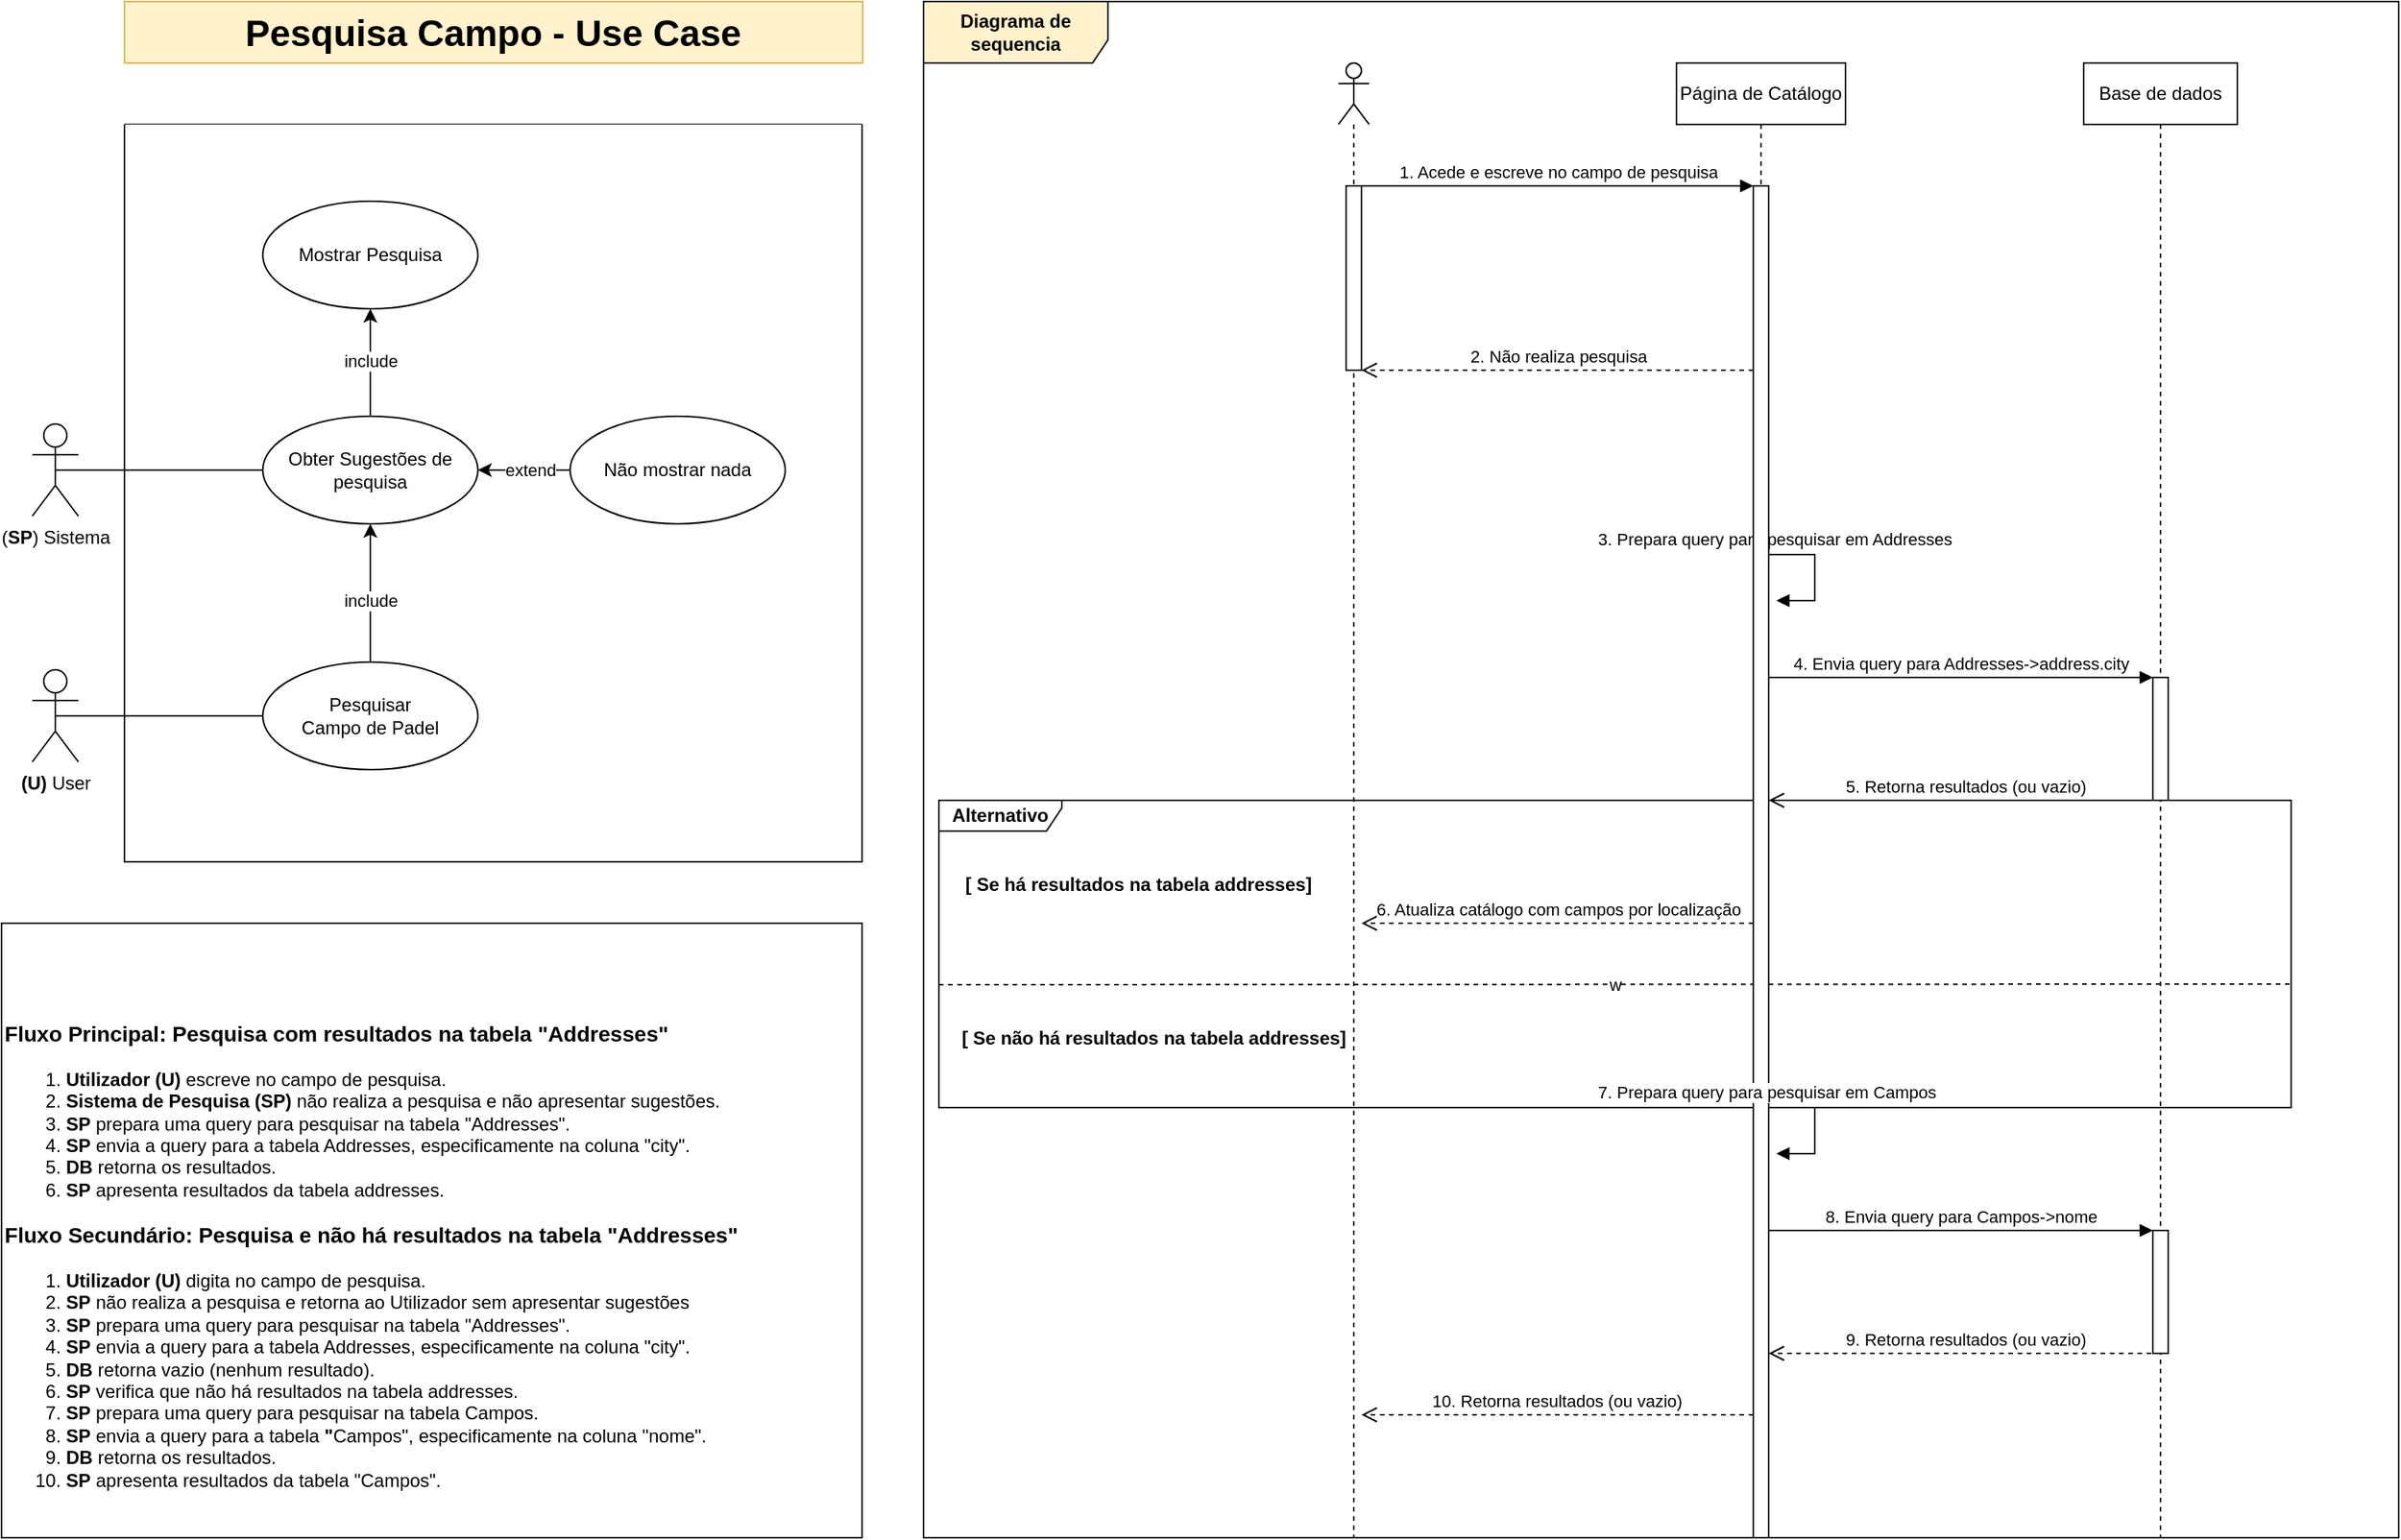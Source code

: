 <mxfile version="24.8.4">
  <diagram name="Page-1" id="UJWXzUGF7BPBQ5PaJ_mi">
    <mxGraphModel dx="2745" dy="1452" grid="1" gridSize="10" guides="1" tooltips="1" connect="1" arrows="1" fold="1" page="1" pageScale="1" pageWidth="850" pageHeight="1100" math="0" shadow="0">
      <root>
        <mxCell id="0" />
        <mxCell id="1" parent="0" />
        <mxCell id="5Z3_2alg70xuiNiv1gRH-1" value="w" style="endArrow=none;dashed=1;html=1;rounded=0;entryX=1.001;entryY=0.598;entryDx=0;entryDy=0;entryPerimeter=0;" edge="1" parent="1" target="5Z3_2alg70xuiNiv1gRH-2">
          <mxGeometry width="50" height="50" relative="1" as="geometry">
            <mxPoint x="670" y="690" as="sourcePoint" />
            <mxPoint x="1540" y="690" as="targetPoint" />
          </mxGeometry>
        </mxCell>
        <mxCell id="5Z3_2alg70xuiNiv1gRH-2" value="&lt;b&gt;Alternativo&lt;/b&gt;" style="shape=umlFrame;whiteSpace=wrap;html=1;pointerEvents=0;width=80;height=20;" vertex="1" parent="1">
          <mxGeometry x="670" y="570" width="880" height="200" as="geometry" />
        </mxCell>
        <mxCell id="5Z3_2alg70xuiNiv1gRH-3" value="" style="shape=umlLifeline;perimeter=lifelinePerimeter;whiteSpace=wrap;html=1;container=1;dropTarget=0;collapsible=0;recursiveResize=0;outlineConnect=0;portConstraint=eastwest;newEdgeStyle={&quot;curved&quot;:0,&quot;rounded&quot;:0};participant=umlActor;" vertex="1" parent="1">
          <mxGeometry x="930" y="90" width="20" height="960" as="geometry" />
        </mxCell>
        <mxCell id="5Z3_2alg70xuiNiv1gRH-4" value="" style="html=1;points=[[0,0,0,0,5],[0,1,0,0,-5],[1,0,0,0,5],[1,1,0,0,-5]];perimeter=orthogonalPerimeter;outlineConnect=0;targetShapes=umlLifeline;portConstraint=eastwest;newEdgeStyle={&quot;curved&quot;:0,&quot;rounded&quot;:0};" vertex="1" parent="5Z3_2alg70xuiNiv1gRH-3">
          <mxGeometry x="5" y="80" width="10" height="120" as="geometry" />
        </mxCell>
        <mxCell id="5Z3_2alg70xuiNiv1gRH-5" value="1. Acede e escreve no campo de pesquisa" style="html=1;verticalAlign=bottom;endArrow=block;curved=0;rounded=0;" edge="1" parent="1" target="5Z3_2alg70xuiNiv1gRH-9">
          <mxGeometry relative="1" as="geometry">
            <mxPoint x="945" y="170" as="sourcePoint" />
            <mxPoint x="1195" y="170" as="targetPoint" />
            <mxPoint as="offset" />
          </mxGeometry>
        </mxCell>
        <mxCell id="5Z3_2alg70xuiNiv1gRH-6" value="2. Não realiza pesquisa" style="html=1;verticalAlign=bottom;endArrow=open;dashed=1;endSize=8;curved=0;rounded=0;" edge="1" parent="1" source="5Z3_2alg70xuiNiv1gRH-9">
          <mxGeometry relative="1" as="geometry">
            <mxPoint x="945" y="290" as="targetPoint" />
            <mxPoint x="1195" y="290" as="sourcePoint" />
            <mxPoint as="offset" />
          </mxGeometry>
        </mxCell>
        <mxCell id="5Z3_2alg70xuiNiv1gRH-7" value="Página de Catálogo" style="shape=umlLifeline;perimeter=lifelinePerimeter;whiteSpace=wrap;html=1;container=1;dropTarget=0;collapsible=0;recursiveResize=0;outlineConnect=0;portConstraint=eastwest;newEdgeStyle={&quot;curved&quot;:0,&quot;rounded&quot;:0};" vertex="1" parent="1">
          <mxGeometry x="1150" y="90" width="110" height="960" as="geometry" />
        </mxCell>
        <mxCell id="5Z3_2alg70xuiNiv1gRH-8" value="3. Prepara query para pesquisar em Addresses" style="html=1;align=left;spacingLeft=2;endArrow=block;rounded=0;edgeStyle=orthogonalEdgeStyle;curved=0;rounded=0;" edge="1" parent="5Z3_2alg70xuiNiv1gRH-7">
          <mxGeometry x="-1" y="115" relative="1" as="geometry">
            <mxPoint x="60" y="320" as="sourcePoint" />
            <Array as="points">
              <mxPoint x="90" y="350" />
            </Array>
            <mxPoint x="65" y="350" as="targetPoint" />
            <mxPoint x="-115" y="105" as="offset" />
          </mxGeometry>
        </mxCell>
        <mxCell id="5Z3_2alg70xuiNiv1gRH-9" value="" style="html=1;points=[[0,0,0,0,5],[0,1,0,0,-5],[1,0,0,0,5],[1,1,0,0,-5]];perimeter=orthogonalPerimeter;outlineConnect=0;targetShapes=umlLifeline;portConstraint=eastwest;newEdgeStyle={&quot;curved&quot;:0,&quot;rounded&quot;:0};" vertex="1" parent="5Z3_2alg70xuiNiv1gRH-7">
          <mxGeometry x="50" y="80" width="10" height="880" as="geometry" />
        </mxCell>
        <mxCell id="5Z3_2alg70xuiNiv1gRH-10" value="4. Envia query para Addresses-&amp;gt;address.city" style="html=1;verticalAlign=bottom;endArrow=block;curved=0;rounded=0;" edge="1" parent="1" target="5Z3_2alg70xuiNiv1gRH-13">
          <mxGeometry relative="1" as="geometry">
            <mxPoint x="1210" y="490" as="sourcePoint" />
            <mxPoint x="1465" y="490" as="targetPoint" />
            <mxPoint as="offset" />
          </mxGeometry>
        </mxCell>
        <mxCell id="5Z3_2alg70xuiNiv1gRH-11" value="5. Retorna resultados (ou vazio)" style="html=1;verticalAlign=bottom;endArrow=open;dashed=1;endSize=8;curved=0;rounded=0;" edge="1" parent="1">
          <mxGeometry relative="1" as="geometry">
            <mxPoint x="1210" y="570" as="targetPoint" />
            <mxPoint x="1465" y="570" as="sourcePoint" />
            <mxPoint as="offset" />
          </mxGeometry>
        </mxCell>
        <mxCell id="5Z3_2alg70xuiNiv1gRH-12" value="Base de dados" style="shape=umlLifeline;perimeter=lifelinePerimeter;whiteSpace=wrap;html=1;container=1;dropTarget=0;collapsible=0;recursiveResize=0;outlineConnect=0;portConstraint=eastwest;newEdgeStyle={&quot;curved&quot;:0,&quot;rounded&quot;:0};" vertex="1" parent="1">
          <mxGeometry x="1415" y="90" width="100" height="960" as="geometry" />
        </mxCell>
        <mxCell id="5Z3_2alg70xuiNiv1gRH-13" value="" style="html=1;points=[[0,0,0,0,5],[0,1,0,0,-5],[1,0,0,0,5],[1,1,0,0,-5]];perimeter=orthogonalPerimeter;outlineConnect=0;targetShapes=umlLifeline;portConstraint=eastwest;newEdgeStyle={&quot;curved&quot;:0,&quot;rounded&quot;:0};" vertex="1" parent="5Z3_2alg70xuiNiv1gRH-12">
          <mxGeometry x="45" y="400" width="10" height="80" as="geometry" />
        </mxCell>
        <mxCell id="5Z3_2alg70xuiNiv1gRH-14" value="" style="html=1;points=[[0,0,0,0,5],[0,1,0,0,-5],[1,0,0,0,5],[1,1,0,0,-5]];perimeter=orthogonalPerimeter;outlineConnect=0;targetShapes=umlLifeline;portConstraint=eastwest;newEdgeStyle={&quot;curved&quot;:0,&quot;rounded&quot;:0};" vertex="1" parent="5Z3_2alg70xuiNiv1gRH-12">
          <mxGeometry x="45" y="760" width="10" height="80" as="geometry" />
        </mxCell>
        <mxCell id="5Z3_2alg70xuiNiv1gRH-15" value="&lt;h3 style=&quot;&quot;&gt;&lt;br&gt;&lt;/h3&gt;&lt;h3 style=&quot;&quot;&gt;Fluxo Principal: Pesquisa com resultados na tabela &quot;Addresses&quot;&lt;/h3&gt;&lt;ol&gt;&lt;li style=&quot;&quot;&gt;&lt;strong&gt;Utilizador (U)&lt;/strong&gt;&amp;nbsp;escreve no campo de pesquisa.&lt;/li&gt;&lt;li&gt;&lt;strong&gt;Sistema de Pesquisa (SP)&lt;/strong&gt;&amp;nbsp;não realiza a pesquisa e não apresentar sugestões.&lt;/li&gt;&lt;li&gt;&lt;strong&gt;SP&lt;/strong&gt; prepara uma query para pesquisar na tabela &quot;Addresses&quot;.&lt;/li&gt;&lt;li&gt;&lt;strong&gt;SP&lt;/strong&gt; envia a query para a tabela Addresses, especificamente na coluna &quot;city&quot;.&lt;/li&gt;&lt;li&gt;&lt;strong&gt;DB&lt;/strong&gt;&amp;nbsp;retorna os resultados.&lt;/li&gt;&lt;li&gt;&lt;strong&gt;SP&lt;/strong&gt;&amp;nbsp;apresenta resultados da tabela addresses.&lt;/li&gt;&lt;/ol&gt;&lt;h3 style=&quot;&quot;&gt;Fluxo Secundário: Pesquisa e não há resultados na tabela &quot;Addresses&quot;&lt;/h3&gt;&lt;ol&gt;&lt;li&gt;&lt;strong&gt;Utilizador (U)&lt;/strong&gt; digita no campo de pesquisa.&lt;/li&gt;&lt;li&gt;&lt;strong&gt;SP&lt;/strong&gt;&amp;nbsp;não realiza a pesquisa e retorna ao&amp;nbsp;Utilizador&amp;nbsp;sem apresentar sugestões&lt;/li&gt;&lt;li&gt;&lt;strong style=&quot;background-color: initial;&quot;&gt;SP&lt;/strong&gt;&lt;span style=&quot;background-color: initial;&quot;&gt; prepara uma query para pesquisar na tabela&lt;/span&gt;&amp;nbsp;&quot;Addresses&quot;.&lt;/li&gt;&lt;li&gt;&lt;strong&gt;SP&lt;/strong&gt; envia a query para a tabela Addresses, especificamente na coluna &quot;city&quot;.&lt;/li&gt;&lt;li&gt;&lt;strong&gt;DB&lt;/strong&gt;&amp;nbsp;retorna vazio (nenhum resultado).&lt;/li&gt;&lt;li&gt;&lt;strong&gt;SP&lt;/strong&gt; verifica que não há resultados na tabela addresses.&lt;/li&gt;&lt;li&gt;&lt;strong&gt;SP&lt;/strong&gt; prepara uma query para pesquisar na tabela Campos.&lt;/li&gt;&lt;li&gt;&lt;strong&gt;SP&lt;/strong&gt; envia a query para a tabela &lt;b&gt;&quot;&lt;/b&gt;Campos&quot;, especificamente na coluna &quot;nome&quot;.&lt;/li&gt;&lt;li&gt;&lt;strong&gt;DB&lt;/strong&gt;&amp;nbsp;retorna os resultados.&lt;/li&gt;&lt;li&gt;&lt;strong&gt;SP&lt;/strong&gt; apresenta resultados da tabela &quot;Campos&quot;.&lt;/li&gt;&lt;/ol&gt;" style="text;html=1;align=left;verticalAlign=middle;whiteSpace=wrap;rounded=0;fillColor=default;strokeColor=default;" vertex="1" parent="1">
          <mxGeometry x="60" y="650" width="560" height="400" as="geometry" />
        </mxCell>
        <mxCell id="5Z3_2alg70xuiNiv1gRH-16" value="[ Se há resultados na tabela addresses]" style="text;html=1;align=center;verticalAlign=middle;whiteSpace=wrap;rounded=0;fontStyle=1" vertex="1" parent="1">
          <mxGeometry x="680" y="610" width="240" height="30" as="geometry" />
        </mxCell>
        <mxCell id="5Z3_2alg70xuiNiv1gRH-17" value="6. Atualiza catálogo com campos por localização" style="html=1;verticalAlign=bottom;endArrow=open;dashed=1;endSize=8;curved=0;rounded=0;" edge="1" parent="1">
          <mxGeometry x="-0.001" relative="1" as="geometry">
            <mxPoint x="945" y="650" as="targetPoint" />
            <mxPoint x="1200" y="650" as="sourcePoint" />
            <mxPoint as="offset" />
          </mxGeometry>
        </mxCell>
        <mxCell id="5Z3_2alg70xuiNiv1gRH-18" value="[ Se &lt;span&gt;não&lt;/span&gt; há resultados na tabela addresses]" style="text;html=1;align=center;verticalAlign=middle;whiteSpace=wrap;rounded=0;fontStyle=1" vertex="1" parent="1">
          <mxGeometry x="680" y="710" width="260" height="30" as="geometry" />
        </mxCell>
        <mxCell id="5Z3_2alg70xuiNiv1gRH-19" value="7. Prepara query para pesquisar em Campos" style="html=1;align=left;spacingLeft=2;endArrow=block;rounded=0;edgeStyle=orthogonalEdgeStyle;curved=0;rounded=0;" edge="1" parent="1">
          <mxGeometry x="-1" y="115" relative="1" as="geometry">
            <mxPoint x="1210" y="770" as="sourcePoint" />
            <Array as="points">
              <mxPoint x="1240" y="800" />
            </Array>
            <mxPoint x="1215" y="800" as="targetPoint" />
            <mxPoint x="-115" y="105" as="offset" />
          </mxGeometry>
        </mxCell>
        <mxCell id="5Z3_2alg70xuiNiv1gRH-20" value="8. Envia query para Campos-&amp;gt;nome" style="html=1;verticalAlign=bottom;endArrow=block;curved=0;rounded=0;" edge="1" parent="1" target="5Z3_2alg70xuiNiv1gRH-14">
          <mxGeometry relative="1" as="geometry">
            <mxPoint x="1210" y="850" as="sourcePoint" />
            <mxPoint x="1460" y="850" as="targetPoint" />
            <mxPoint as="offset" />
          </mxGeometry>
        </mxCell>
        <mxCell id="5Z3_2alg70xuiNiv1gRH-21" value="9. Retorna resultados (ou vazio)" style="html=1;verticalAlign=bottom;endArrow=open;dashed=1;endSize=8;curved=0;rounded=0;" edge="1" parent="1">
          <mxGeometry relative="1" as="geometry">
            <mxPoint x="1210" y="930" as="targetPoint" />
            <mxPoint x="1465" y="930" as="sourcePoint" />
            <mxPoint as="offset" />
          </mxGeometry>
        </mxCell>
        <mxCell id="5Z3_2alg70xuiNiv1gRH-22" value="10. Retorna resultados (ou vazio)" style="html=1;verticalAlign=bottom;endArrow=open;dashed=1;endSize=8;curved=0;rounded=0;" edge="1" parent="1">
          <mxGeometry x="0.002" relative="1" as="geometry">
            <mxPoint x="945" y="970" as="targetPoint" />
            <mxPoint x="1200" y="970" as="sourcePoint" />
            <mxPoint as="offset" />
          </mxGeometry>
        </mxCell>
        <mxCell id="5Z3_2alg70xuiNiv1gRH-23" value="&lt;span&gt;Diagrama de sequencia&lt;/span&gt;" style="shape=umlFrame;whiteSpace=wrap;html=1;pointerEvents=0;width=120;height=40;fillColor=#fff2cc;strokeColor=#000000;fontStyle=1" vertex="1" parent="1">
          <mxGeometry x="660" y="50" width="960" height="1000" as="geometry" />
        </mxCell>
        <mxCell id="5Z3_2alg70xuiNiv1gRH-24" value="&lt;b&gt;(U) &lt;/b&gt;User" style="shape=umlActor;verticalLabelPosition=bottom;verticalAlign=top;html=1;" vertex="1" parent="1">
          <mxGeometry x="80" y="485" width="30" height="60" as="geometry" />
        </mxCell>
        <mxCell id="5Z3_2alg70xuiNiv1gRH-25" value="(&lt;b&gt;SP&lt;/b&gt;) Sistema" style="shape=umlActor;verticalLabelPosition=bottom;verticalAlign=top;html=1;" vertex="1" parent="1">
          <mxGeometry x="80" y="325" width="30" height="60" as="geometry" />
        </mxCell>
        <mxCell id="5Z3_2alg70xuiNiv1gRH-26" value="&lt;b style=&quot;&quot;&gt;&lt;font style=&quot;font-size: 24px;&quot;&gt;Pesquisa Campo - Use Case&lt;/font&gt;&lt;/b&gt;" style="text;html=1;whiteSpace=wrap;overflow=hidden;rounded=0;align=center;fillColor=#fff2cc;strokeColor=#d6b656;" vertex="1" parent="1">
          <mxGeometry x="140" y="50" width="480.42" height="40" as="geometry" />
        </mxCell>
        <mxCell id="5Z3_2alg70xuiNiv1gRH-27" value="" style="swimlane;startSize=0;swimlaneFillColor=default;" vertex="1" parent="1">
          <mxGeometry x="140" y="130" width="480" height="480" as="geometry" />
        </mxCell>
        <mxCell id="5Z3_2alg70xuiNiv1gRH-28" value="Não mostrar nada" style="ellipse;whiteSpace=wrap;html=1;strokeColor=default;" vertex="1" parent="5Z3_2alg70xuiNiv1gRH-27">
          <mxGeometry x="290" y="190" width="140" height="70" as="geometry" />
        </mxCell>
        <mxCell id="5Z3_2alg70xuiNiv1gRH-29" value="Obter Sugestões de pesquisa" style="ellipse;whiteSpace=wrap;html=1;strokeColor=default;" vertex="1" parent="5Z3_2alg70xuiNiv1gRH-27">
          <mxGeometry x="90" y="190" width="140" height="70" as="geometry" />
        </mxCell>
        <mxCell id="5Z3_2alg70xuiNiv1gRH-30" value="Mostrar Pesquisa" style="ellipse;whiteSpace=wrap;html=1;" vertex="1" parent="5Z3_2alg70xuiNiv1gRH-27">
          <mxGeometry x="90" y="50" width="140" height="70" as="geometry" />
        </mxCell>
        <mxCell id="5Z3_2alg70xuiNiv1gRH-31" value="" style="edgeStyle=orthogonalEdgeStyle;rounded=0;orthogonalLoop=1;jettySize=auto;html=1;" edge="1" parent="5Z3_2alg70xuiNiv1gRH-27" source="5Z3_2alg70xuiNiv1gRH-29" target="5Z3_2alg70xuiNiv1gRH-30">
          <mxGeometry relative="1" as="geometry" />
        </mxCell>
        <mxCell id="5Z3_2alg70xuiNiv1gRH-32" value="include" style="edgeLabel;html=1;align=center;verticalAlign=middle;resizable=0;points=[];" connectable="0" vertex="1" parent="5Z3_2alg70xuiNiv1gRH-31">
          <mxGeometry x="0.03" relative="1" as="geometry">
            <mxPoint as="offset" />
          </mxGeometry>
        </mxCell>
        <mxCell id="5Z3_2alg70xuiNiv1gRH-33" value="Pesquisar &lt;br&gt;Campo de Padel" style="ellipse;whiteSpace=wrap;html=1;" vertex="1" parent="5Z3_2alg70xuiNiv1gRH-27">
          <mxGeometry x="90" y="350" width="140" height="70" as="geometry" />
        </mxCell>
        <mxCell id="5Z3_2alg70xuiNiv1gRH-34" value="" style="edgeStyle=orthogonalEdgeStyle;rounded=0;orthogonalLoop=1;jettySize=auto;html=1;" edge="1" parent="5Z3_2alg70xuiNiv1gRH-27" source="5Z3_2alg70xuiNiv1gRH-33" target="5Z3_2alg70xuiNiv1gRH-29">
          <mxGeometry relative="1" as="geometry" />
        </mxCell>
        <mxCell id="5Z3_2alg70xuiNiv1gRH-35" value="include" style="edgeLabel;html=1;align=center;verticalAlign=middle;resizable=0;points=[];" connectable="0" vertex="1" parent="5Z3_2alg70xuiNiv1gRH-34">
          <mxGeometry x="0.189" y="-1" relative="1" as="geometry">
            <mxPoint x="-1" y="13" as="offset" />
          </mxGeometry>
        </mxCell>
        <mxCell id="5Z3_2alg70xuiNiv1gRH-36" value="" style="edgeStyle=orthogonalEdgeStyle;rounded=0;orthogonalLoop=1;jettySize=auto;html=1;entryX=1;entryY=0.5;entryDx=0;entryDy=0;exitX=0;exitY=0.5;exitDx=0;exitDy=0;" edge="1" parent="5Z3_2alg70xuiNiv1gRH-27" source="5Z3_2alg70xuiNiv1gRH-28" target="5Z3_2alg70xuiNiv1gRH-29">
          <mxGeometry relative="1" as="geometry">
            <mxPoint x="285" y="225" as="sourcePoint" />
            <mxPoint x="240" y="110" as="targetPoint" />
          </mxGeometry>
        </mxCell>
        <mxCell id="5Z3_2alg70xuiNiv1gRH-37" value="extend" style="edgeLabel;html=1;align=center;verticalAlign=middle;resizable=0;points=[];" connectable="0" vertex="1" parent="5Z3_2alg70xuiNiv1gRH-36">
          <mxGeometry x="0.258" y="-2" relative="1" as="geometry">
            <mxPoint x="11" y="2" as="offset" />
          </mxGeometry>
        </mxCell>
        <mxCell id="5Z3_2alg70xuiNiv1gRH-38" value="" style="endArrow=none;html=1;rounded=0;exitX=0.5;exitY=0.5;exitDx=0;exitDy=0;exitPerimeter=0;entryX=0;entryY=0.5;entryDx=0;entryDy=0;" edge="1" parent="1" source="5Z3_2alg70xuiNiv1gRH-25" target="5Z3_2alg70xuiNiv1gRH-29">
          <mxGeometry width="50" height="50" relative="1" as="geometry">
            <mxPoint x="130" y="354.5" as="sourcePoint" />
            <mxPoint x="245" y="354.5" as="targetPoint" />
          </mxGeometry>
        </mxCell>
        <mxCell id="5Z3_2alg70xuiNiv1gRH-39" value="" style="endArrow=none;html=1;rounded=0;exitX=0.5;exitY=0.5;exitDx=0;exitDy=0;exitPerimeter=0;" edge="1" parent="1" source="5Z3_2alg70xuiNiv1gRH-24">
          <mxGeometry width="50" height="50" relative="1" as="geometry">
            <mxPoint x="290" y="530" as="sourcePoint" />
            <mxPoint x="230" y="515" as="targetPoint" />
          </mxGeometry>
        </mxCell>
      </root>
    </mxGraphModel>
  </diagram>
</mxfile>
